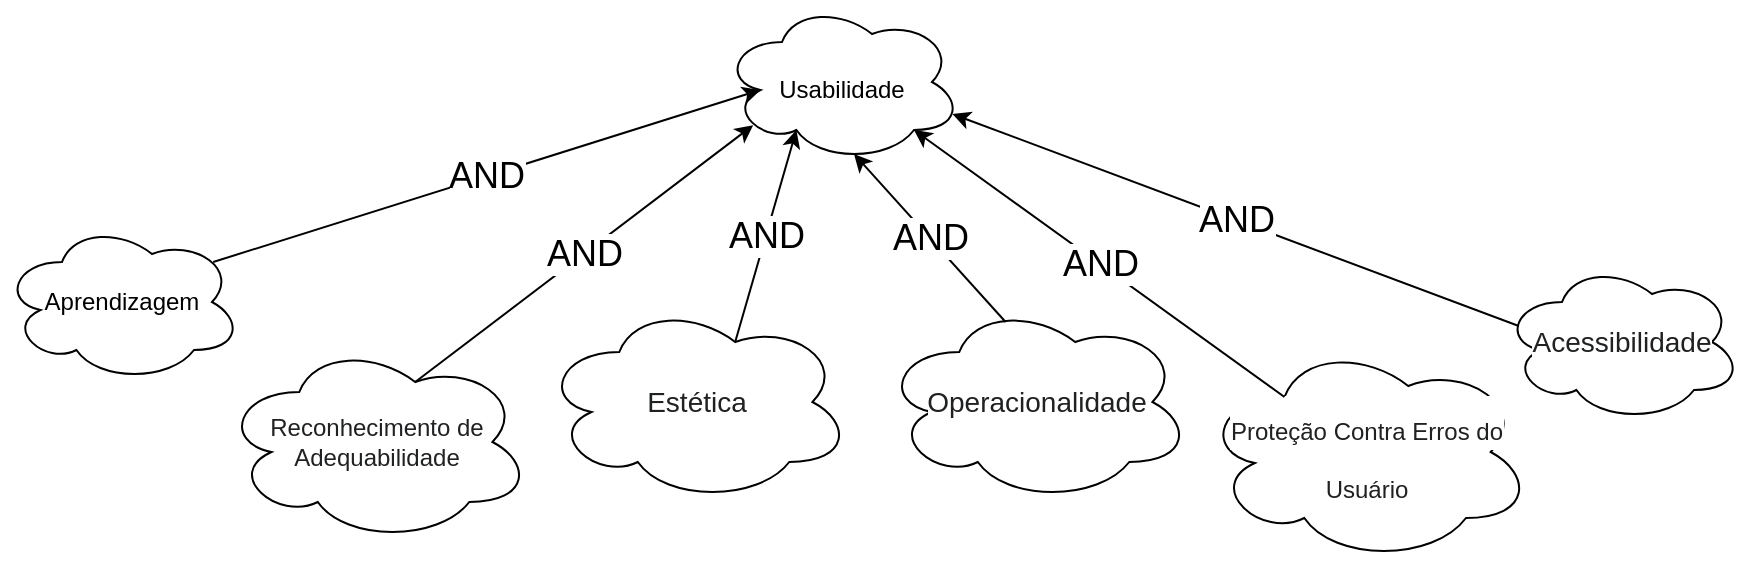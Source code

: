 <mxfile version="20.0.4" type="google"><diagram id="89TD7njP3Q9Vd3falq3u" name="Page-1"><mxGraphModel grid="1" page="1" gridSize="10" guides="1" tooltips="1" connect="1" arrows="1" fold="1" pageScale="1" pageWidth="827" pageHeight="1169" math="0" shadow="0"><root><mxCell id="0"/><mxCell id="1" parent="0"/><mxCell id="JSIUdYUDSMSWj-UqJtRi-42" value="&lt;font color=&quot;#000000&quot; style=&quot;font-size: 12px&quot;&gt;Usabilidade&lt;/font&gt;" style="ellipse;shape=cloud;whiteSpace=wrap;html=1;imageBorder=none;labelBackgroundColor=none;fontSize=24;fontColor=#007FFF;strokeColor=#000000;fillColor=none;" vertex="1" parent="1"><mxGeometry x="400" y="30" width="120" height="80" as="geometry"/></mxCell><mxCell id="iKqepKdmZiwvgj85m27G-1" value="Aprendizagem" style="ellipse;shape=cloud;whiteSpace=wrap;html=1;imageBorder=none;" vertex="1" parent="1"><mxGeometry x="40" y="140" width="120" height="80" as="geometry"/></mxCell><mxCell id="iKqepKdmZiwvgj85m27G-2" value="&lt;span style=&quot;color: rgb(32, 33, 34); font-family: sans-serif; text-align: left; background-color: rgb(255, 255, 255);&quot;&gt;&lt;font style=&quot;font-size: 12px;&quot;&gt;Reconhecimento de Adequabilidade&lt;/font&gt;&lt;/span&gt;" style="ellipse;shape=cloud;whiteSpace=wrap;html=1;imageBorder=none;" vertex="1" parent="1"><mxGeometry x="150" y="200" width="154.55" height="100" as="geometry"/></mxCell><mxCell id="iKqepKdmZiwvgj85m27G-3" value="&lt;span style=&quot;color: rgb(32, 33, 34); font-family: sans-serif; font-size: 14px; text-align: left; background-color: rgb(255, 255, 255);&quot;&gt;Estética&lt;/span&gt;" style="ellipse;shape=cloud;whiteSpace=wrap;html=1;imageBorder=none;" vertex="1" parent="1"><mxGeometry x="310" y="180" width="154.55" height="100" as="geometry"/></mxCell><mxCell id="iKqepKdmZiwvgj85m27G-5" value="&lt;span style=&quot;color: rgb(32, 33, 34); font-family: sans-serif; font-size: 14px; text-align: left; background-color: rgb(255, 255, 255);&quot;&gt;Operacionalidade&lt;/span&gt;" style="ellipse;shape=cloud;whiteSpace=wrap;html=1;imageBorder=none;" vertex="1" parent="1"><mxGeometry x="480.0" y="180" width="154.55" height="100" as="geometry"/></mxCell><mxCell id="iKqepKdmZiwvgj85m27G-6" value="&lt;span style=&quot;color: rgb(32, 33, 34); font-family: sans-serif; text-align: left; background-color: rgb(255, 255, 255);&quot;&gt;&lt;font style=&quot;font-size: 12px;&quot;&gt;Proteção Contra Erros do Usuário&lt;/font&gt;&lt;/span&gt;" style="ellipse;shape=cloud;whiteSpace=wrap;html=1;imageBorder=none;labelBackgroundColor=none;fontSize=24;fontColor=#007FFF;strokeColor=#000000;fillColor=none;" vertex="1" parent="1"><mxGeometry x="640" y="200" width="165" height="110" as="geometry"/></mxCell><mxCell id="iKqepKdmZiwvgj85m27G-7" value="&lt;span style=&quot;color: rgb(32, 33, 34); font-family: sans-serif; font-size: 14px; text-align: left; background-color: rgb(255, 255, 255);&quot;&gt;Acessibilidade&lt;/span&gt;" style="ellipse;shape=cloud;whiteSpace=wrap;html=1;imageBorder=none;" vertex="1" parent="1"><mxGeometry x="790" y="160" width="120" height="80" as="geometry"/></mxCell><mxCell id="iKqepKdmZiwvgj85m27G-8" value="&lt;font style=&quot;font-size: 18px;&quot;&gt;AND&lt;/font&gt;" style="endArrow=classic;html=1;rounded=0;fontSize=9;fontColor=#000000;entryX=0.16;entryY=0.55;entryDx=0;entryDy=0;entryPerimeter=0;exitX=0.88;exitY=0.25;exitDx=0;exitDy=0;exitPerimeter=0;" edge="1" parent="1" source="iKqepKdmZiwvgj85m27G-1" target="JSIUdYUDSMSWj-UqJtRi-42"><mxGeometry relative="1" as="geometry"><mxPoint x="200" y="120" as="sourcePoint"/><mxPoint x="300" y="120" as="targetPoint"/></mxGeometry></mxCell><mxCell id="iKqepKdmZiwvgj85m27G-9" value="&lt;font style=&quot;font-size: 18px;&quot;&gt;AND&lt;/font&gt;" style="endArrow=classic;html=1;rounded=0;fontSize=9;fontColor=#000000;entryX=0.13;entryY=0.77;entryDx=0;entryDy=0;entryPerimeter=0;exitX=0.625;exitY=0.2;exitDx=0;exitDy=0;exitPerimeter=0;" edge="1" parent="1" source="iKqepKdmZiwvgj85m27G-2" target="JSIUdYUDSMSWj-UqJtRi-42"><mxGeometry relative="1" as="geometry"><mxPoint x="160.0" y="200" as="sourcePoint"/><mxPoint x="433.6" y="114" as="targetPoint"/></mxGeometry></mxCell><mxCell id="iKqepKdmZiwvgj85m27G-10" value="&lt;font style=&quot;font-size: 18px;&quot;&gt;AND&lt;/font&gt;" style="endArrow=classic;html=1;rounded=0;fontSize=9;fontColor=#000000;entryX=0.31;entryY=0.8;entryDx=0;entryDy=0;entryPerimeter=0;exitX=0.625;exitY=0.2;exitDx=0;exitDy=0;exitPerimeter=0;" edge="1" parent="1" source="iKqepKdmZiwvgj85m27G-3" target="JSIUdYUDSMSWj-UqJtRi-42"><mxGeometry relative="1" as="geometry"><mxPoint x="256.594" y="230" as="sourcePoint"/><mxPoint x="425.6" y="101.6" as="targetPoint"/></mxGeometry></mxCell><mxCell id="iKqepKdmZiwvgj85m27G-11" value="&lt;font style=&quot;font-size: 18px;&quot;&gt;AND&lt;/font&gt;" style="endArrow=classic;html=1;rounded=0;fontSize=9;fontColor=#000000;entryX=0.55;entryY=0.95;entryDx=0;entryDy=0;entryPerimeter=0;exitX=0.4;exitY=0.1;exitDx=0;exitDy=0;exitPerimeter=0;" edge="1" parent="1" source="iKqepKdmZiwvgj85m27G-5" target="JSIUdYUDSMSWj-UqJtRi-42"><mxGeometry relative="1" as="geometry"><mxPoint x="416.594" y="210" as="sourcePoint"/><mxPoint x="447.2" y="104" as="targetPoint"/></mxGeometry></mxCell><mxCell id="iKqepKdmZiwvgj85m27G-12" value="&lt;font style=&quot;font-size: 18px;&quot;&gt;AND&lt;/font&gt;" style="endArrow=classic;html=1;rounded=0;fontSize=9;fontColor=#000000;entryX=0.8;entryY=0.8;entryDx=0;entryDy=0;entryPerimeter=0;exitX=0.25;exitY=0.25;exitDx=0;exitDy=0;exitPerimeter=0;" edge="1" parent="1" source="iKqepKdmZiwvgj85m27G-6" target="JSIUdYUDSMSWj-UqJtRi-42"><mxGeometry relative="1" as="geometry"><mxPoint x="551.82" y="200" as="sourcePoint"/><mxPoint x="476" y="116" as="targetPoint"/></mxGeometry></mxCell><mxCell id="iKqepKdmZiwvgj85m27G-13" value="&lt;font style=&quot;font-size: 18px;&quot;&gt;AND&lt;/font&gt;" style="endArrow=classic;html=1;rounded=0;fontSize=9;fontColor=#000000;entryX=0.96;entryY=0.7;entryDx=0;entryDy=0;entryPerimeter=0;exitX=0.07;exitY=0.4;exitDx=0;exitDy=0;exitPerimeter=0;" edge="1" parent="1" source="iKqepKdmZiwvgj85m27G-7" target="JSIUdYUDSMSWj-UqJtRi-42"><mxGeometry relative="1" as="geometry"><mxPoint x="735.25" y="183.5" as="sourcePoint"/><mxPoint x="550" y="50" as="targetPoint"/></mxGeometry></mxCell></root></mxGraphModel></diagram></mxfile>